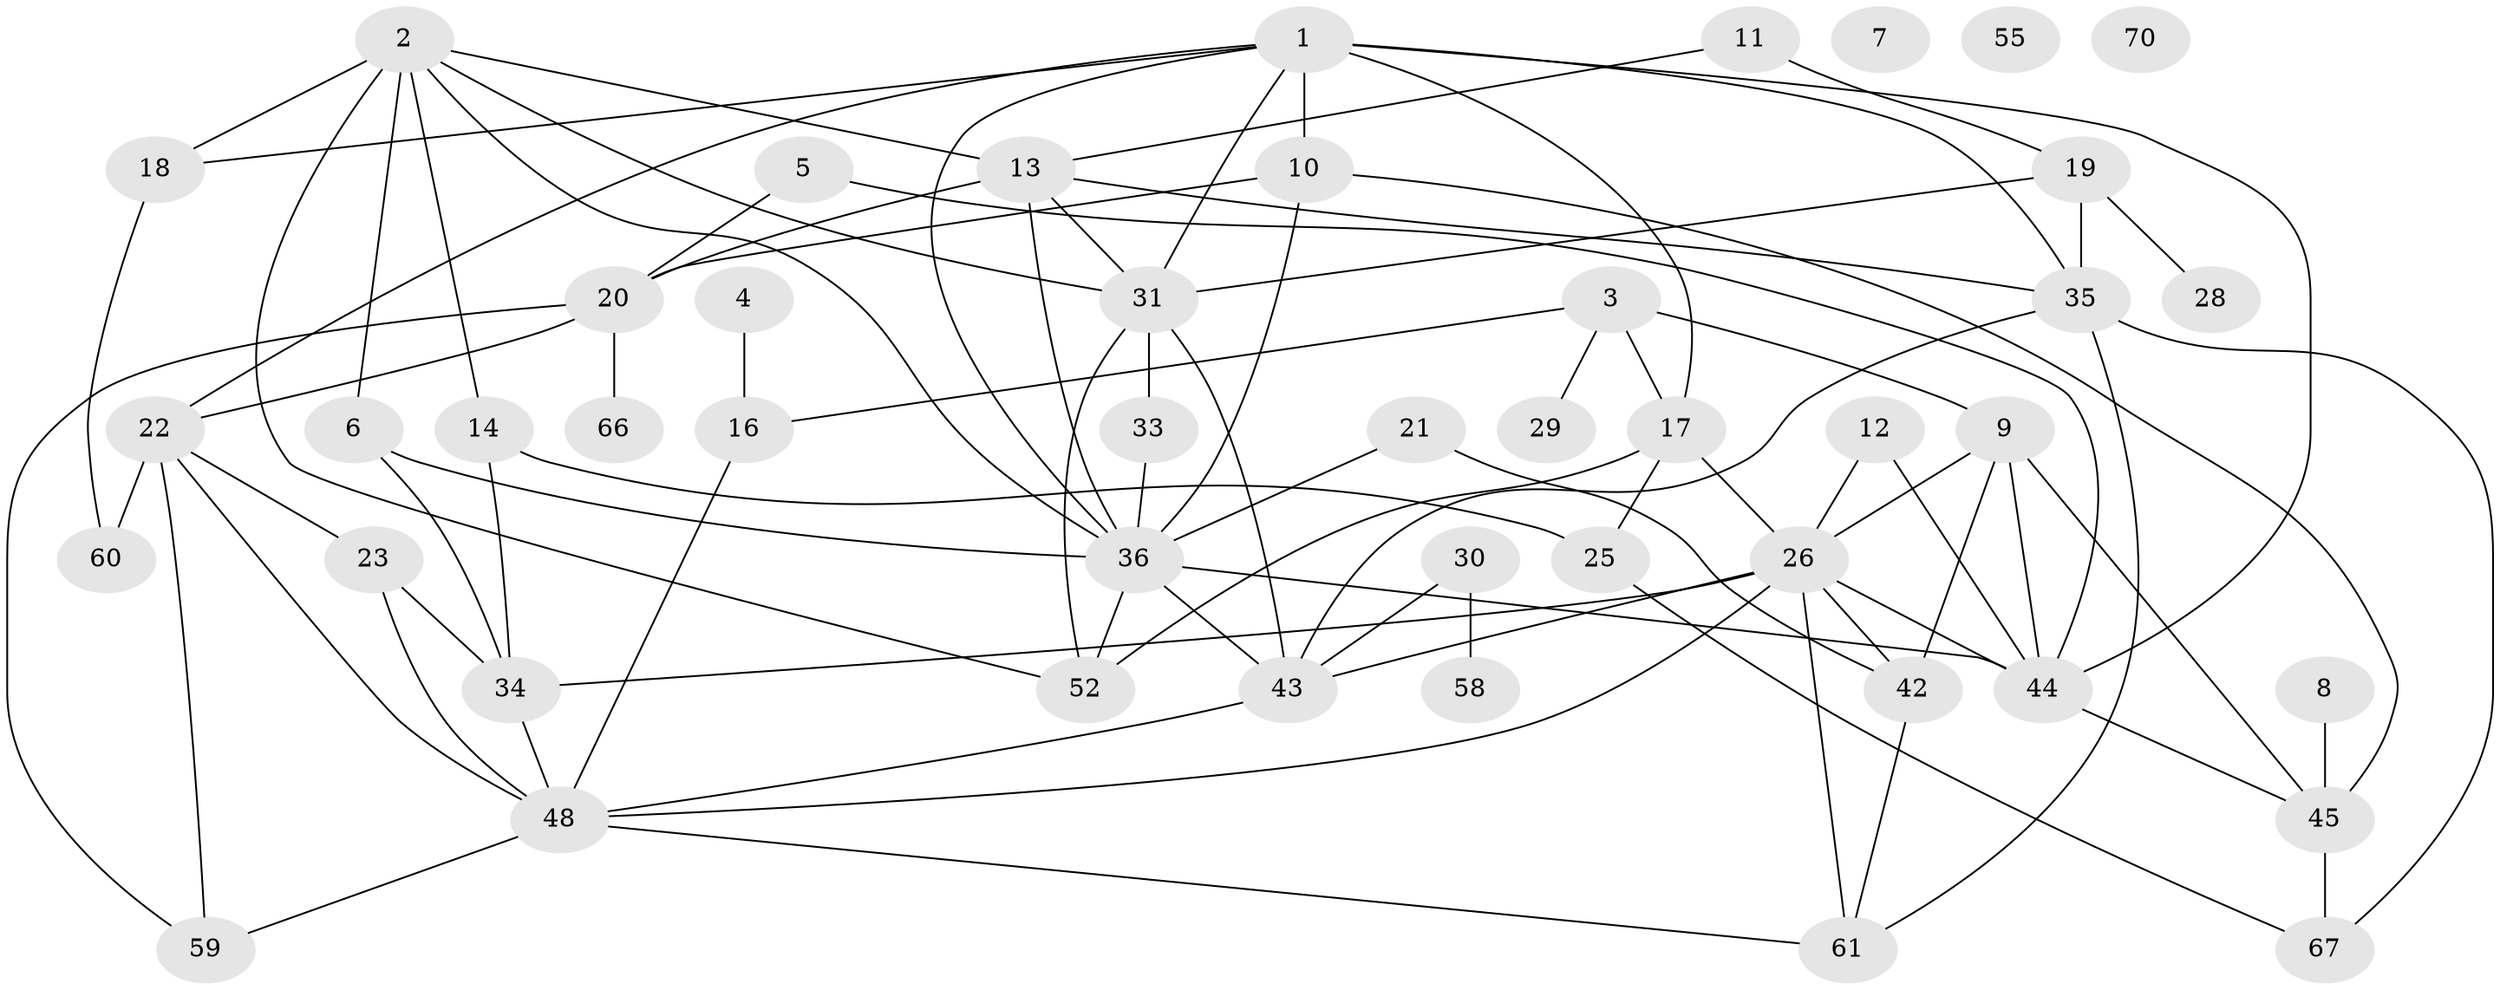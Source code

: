 // Generated by graph-tools (version 1.1) at 2025/23/03/03/25 07:23:29]
// undirected, 46 vertices, 87 edges
graph export_dot {
graph [start="1"]
  node [color=gray90,style=filled];
  1 [super="+24"];
  2 [super="+41"];
  3 [super="+68"];
  4;
  5;
  6;
  7;
  8;
  9 [super="+15"];
  10 [super="+57"];
  11;
  12;
  13 [super="+62"];
  14 [super="+69"];
  16;
  17 [super="+56"];
  18 [super="+32"];
  19 [super="+47"];
  20 [super="+46"];
  21;
  22 [super="+37"];
  23 [super="+64"];
  25 [super="+27"];
  26 [super="+49"];
  28 [super="+38"];
  29;
  30;
  31 [super="+39"];
  33;
  34 [super="+50"];
  35 [super="+53"];
  36 [super="+40"];
  42 [super="+71"];
  43 [super="+65"];
  44 [super="+54"];
  45 [super="+51"];
  48 [super="+63"];
  52;
  55;
  58;
  59;
  60;
  61;
  66;
  67;
  70;
  1 -- 10 [weight=2];
  1 -- 22;
  1 -- 17;
  1 -- 36;
  1 -- 44;
  1 -- 31;
  1 -- 35;
  1 -- 18;
  2 -- 13;
  2 -- 14;
  2 -- 18 [weight=2];
  2 -- 31;
  2 -- 36;
  2 -- 52;
  2 -- 6;
  3 -- 9;
  3 -- 16;
  3 -- 17;
  3 -- 29;
  4 -- 16;
  5 -- 20;
  5 -- 44;
  6 -- 36;
  6 -- 34;
  8 -- 45;
  9 -- 44;
  9 -- 42 [weight=2];
  9 -- 26;
  9 -- 45;
  10 -- 20;
  10 -- 36;
  10 -- 45;
  11 -- 13;
  11 -- 19;
  12 -- 44;
  12 -- 26;
  13 -- 20;
  13 -- 35;
  13 -- 36;
  13 -- 31;
  14 -- 25;
  14 -- 34;
  16 -- 48;
  17 -- 52;
  17 -- 25;
  17 -- 26;
  18 -- 60;
  19 -- 35 [weight=2];
  19 -- 31;
  19 -- 28;
  20 -- 59;
  20 -- 66;
  20 -- 22;
  21 -- 36;
  21 -- 42;
  22 -- 23;
  22 -- 60;
  22 -- 48;
  22 -- 59;
  23 -- 48;
  23 -- 34;
  25 -- 67;
  26 -- 42;
  26 -- 43;
  26 -- 48;
  26 -- 34;
  26 -- 61;
  26 -- 44;
  30 -- 43;
  30 -- 58;
  31 -- 33;
  31 -- 43;
  31 -- 52;
  33 -- 36;
  34 -- 48;
  35 -- 67;
  35 -- 61;
  35 -- 43;
  36 -- 52;
  36 -- 43;
  36 -- 44;
  42 -- 61;
  43 -- 48;
  44 -- 45;
  45 -- 67;
  48 -- 59;
  48 -- 61;
}

